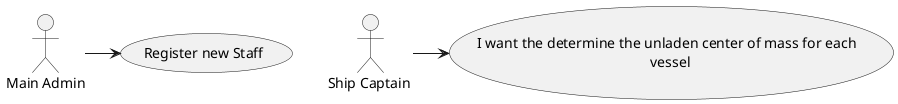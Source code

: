 @startuml
'https://plantuml.com/class-diagram

:Main Admin: as Admin
:Ship Captain : as ShipCaptain

Admin -> (Register new Staff)
ShipCaptain -> (I want the determine the unladen center of mass for each \n vessel)
@enduml
